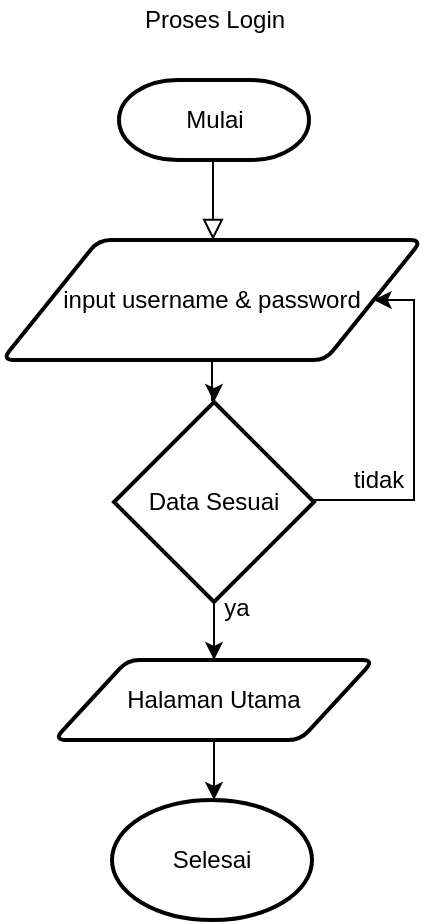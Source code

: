 <mxfile version="14.6.1" type="github" pages="3">
  <diagram id="C5RBs43oDa-KdzZeNtuy" name="Page-1">
    <mxGraphModel dx="1036" dy="494" grid="1" gridSize="10" guides="1" tooltips="1" connect="1" arrows="1" fold="1" page="1" pageScale="1" pageWidth="827" pageHeight="1169" math="0" shadow="0">
      <root>
        <mxCell id="WIyWlLk6GJQsqaUBKTNV-0" />
        <mxCell id="WIyWlLk6GJQsqaUBKTNV-1" parent="WIyWlLk6GJQsqaUBKTNV-0" />
        <mxCell id="WIyWlLk6GJQsqaUBKTNV-2" value="" style="rounded=0;html=1;jettySize=auto;orthogonalLoop=1;fontSize=11;endArrow=block;endFill=0;endSize=8;strokeWidth=1;shadow=0;labelBackgroundColor=none;edgeStyle=orthogonalEdgeStyle;" parent="WIyWlLk6GJQsqaUBKTNV-1" edge="1">
          <mxGeometry relative="1" as="geometry">
            <mxPoint x="414.5" y="490" as="sourcePoint" />
            <mxPoint x="414.5" y="540" as="targetPoint" />
          </mxGeometry>
        </mxCell>
        <mxCell id="kH0uhTFkPGg_6vWZ8xaH-0" value="Mulai" style="strokeWidth=2;html=1;shape=mxgraph.flowchart.terminator;whiteSpace=wrap;" parent="WIyWlLk6GJQsqaUBKTNV-1" vertex="1">
          <mxGeometry x="367.5" y="460" width="95" height="40" as="geometry" />
        </mxCell>
        <mxCell id="kH0uhTFkPGg_6vWZ8xaH-3" style="edgeStyle=orthogonalEdgeStyle;rounded=0;orthogonalLoop=1;jettySize=auto;html=1;entryX=0.5;entryY=0;entryDx=0;entryDy=0;entryPerimeter=0;" parent="WIyWlLk6GJQsqaUBKTNV-1" source="kH0uhTFkPGg_6vWZ8xaH-1" target="kH0uhTFkPGg_6vWZ8xaH-2" edge="1">
          <mxGeometry relative="1" as="geometry" />
        </mxCell>
        <mxCell id="kH0uhTFkPGg_6vWZ8xaH-1" value="input username &amp;amp; password" style="shape=parallelogram;html=1;strokeWidth=2;perimeter=parallelogramPerimeter;whiteSpace=wrap;rounded=1;arcSize=12;size=0.23;" parent="WIyWlLk6GJQsqaUBKTNV-1" vertex="1">
          <mxGeometry x="309" y="540" width="210" height="60" as="geometry" />
        </mxCell>
        <mxCell id="kH0uhTFkPGg_6vWZ8xaH-5" style="edgeStyle=orthogonalEdgeStyle;rounded=0;orthogonalLoop=1;jettySize=auto;html=1;entryX=0.5;entryY=0;entryDx=0;entryDy=0;" parent="WIyWlLk6GJQsqaUBKTNV-1" source="kH0uhTFkPGg_6vWZ8xaH-2" edge="1">
          <mxGeometry relative="1" as="geometry">
            <mxPoint x="415" y="750" as="targetPoint" />
          </mxGeometry>
        </mxCell>
        <mxCell id="kH0uhTFkPGg_6vWZ8xaH-8" style="edgeStyle=orthogonalEdgeStyle;rounded=0;orthogonalLoop=1;jettySize=auto;html=1;entryX=1;entryY=0.5;entryDx=0;entryDy=0;exitX=1;exitY=0.5;exitDx=0;exitDy=0;exitPerimeter=0;" parent="WIyWlLk6GJQsqaUBKTNV-1" source="kH0uhTFkPGg_6vWZ8xaH-2" target="kH0uhTFkPGg_6vWZ8xaH-1" edge="1">
          <mxGeometry relative="1" as="geometry">
            <mxPoint x="515" y="670" as="targetPoint" />
            <mxPoint x="485" y="670" as="sourcePoint" />
            <Array as="points">
              <mxPoint x="515" y="670" />
              <mxPoint x="515" y="570" />
            </Array>
          </mxGeometry>
        </mxCell>
        <mxCell id="kH0uhTFkPGg_6vWZ8xaH-2" value="Data Sesuai" style="strokeWidth=2;html=1;shape=mxgraph.flowchart.decision;whiteSpace=wrap;" parent="WIyWlLk6GJQsqaUBKTNV-1" vertex="1">
          <mxGeometry x="365" y="621" width="100" height="100" as="geometry" />
        </mxCell>
        <mxCell id="lv5Pi2m1R0ifCSYbDrVG-20" style="edgeStyle=orthogonalEdgeStyle;rounded=0;orthogonalLoop=1;jettySize=auto;html=1;entryX=0.5;entryY=0;entryDx=0;entryDy=0;entryPerimeter=0;" edge="1" parent="WIyWlLk6GJQsqaUBKTNV-1">
          <mxGeometry relative="1" as="geometry">
            <mxPoint x="416" y="790" as="sourcePoint" />
            <mxPoint x="415" y="820" as="targetPoint" />
          </mxGeometry>
        </mxCell>
        <mxCell id="kH0uhTFkPGg_6vWZ8xaH-6" value="Halaman Utama" style="shape=parallelogram;html=1;strokeWidth=2;perimeter=parallelogramPerimeter;whiteSpace=wrap;rounded=1;arcSize=12;size=0.23;" parent="WIyWlLk6GJQsqaUBKTNV-1" vertex="1">
          <mxGeometry x="335" y="750" width="160" height="40" as="geometry" />
        </mxCell>
        <mxCell id="y3WSXtTFB75A_QcWw-yF-25" value="Proses Login" style="text;html=1;align=center;verticalAlign=middle;resizable=0;points=[];autosize=1;" parent="WIyWlLk6GJQsqaUBKTNV-1" vertex="1">
          <mxGeometry x="370" y="420" width="90" height="20" as="geometry" />
        </mxCell>
        <mxCell id="lv5Pi2m1R0ifCSYbDrVG-1" value="ya" style="text;html=1;align=center;verticalAlign=middle;resizable=0;points=[];autosize=1;strokeColor=none;" vertex="1" parent="WIyWlLk6GJQsqaUBKTNV-1">
          <mxGeometry x="411" y="714" width="30" height="20" as="geometry" />
        </mxCell>
        <mxCell id="lv5Pi2m1R0ifCSYbDrVG-2" value="tidak" style="text;html=1;align=center;verticalAlign=middle;resizable=0;points=[];autosize=1;strokeColor=none;" vertex="1" parent="WIyWlLk6GJQsqaUBKTNV-1">
          <mxGeometry x="477" y="650" width="40" height="20" as="geometry" />
        </mxCell>
        <mxCell id="lv5Pi2m1R0ifCSYbDrVG-19" value="Selesai" style="strokeWidth=2;html=1;shape=mxgraph.flowchart.start_1;whiteSpace=wrap;" vertex="1" parent="WIyWlLk6GJQsqaUBKTNV-1">
          <mxGeometry x="364" y="820" width="100" height="60" as="geometry" />
        </mxCell>
      </root>
    </mxGraphModel>
  </diagram>
  <diagram id="mwDaErK2npbF9_Vb0VjA" name="Page-2">
    <mxGraphModel dx="1036" dy="494" grid="1" gridSize="10" guides="1" tooltips="1" connect="1" arrows="1" fold="1" page="1" pageScale="1" pageWidth="850" pageHeight="1100" math="0" shadow="0">
      <root>
        <mxCell id="gA2YMqBkGt5pAWPTZBol-0" />
        <mxCell id="gA2YMqBkGt5pAWPTZBol-1" parent="gA2YMqBkGt5pAWPTZBol-0" />
        <mxCell id="rCqfOIDHWocqYt-LwPuC-0" style="edgeStyle=orthogonalEdgeStyle;rounded=0;orthogonalLoop=1;jettySize=auto;html=1;entryX=0.5;entryY=0;entryDx=0;entryDy=0;entryPerimeter=0;" edge="1" parent="gA2YMqBkGt5pAWPTZBol-1" source="rCqfOIDHWocqYt-LwPuC-1">
          <mxGeometry relative="1" as="geometry">
            <mxPoint x="399" y="288" as="targetPoint" />
          </mxGeometry>
        </mxCell>
        <mxCell id="rCqfOIDHWocqYt-LwPuC-1" value="Pilih Mapel" style="shape=parallelogram;html=1;strokeWidth=2;perimeter=parallelogramPerimeter;whiteSpace=wrap;rounded=1;arcSize=12;size=0.23;" vertex="1" parent="gA2YMqBkGt5pAWPTZBol-1">
          <mxGeometry x="314" y="218" width="170" height="40" as="geometry" />
        </mxCell>
        <mxCell id="rCqfOIDHWocqYt-LwPuC-2" style="edgeStyle=orthogonalEdgeStyle;rounded=0;orthogonalLoop=1;jettySize=auto;html=1;entryX=0.5;entryY=0;entryDx=0;entryDy=0;" edge="1" parent="gA2YMqBkGt5pAWPTZBol-1" target="rCqfOIDHWocqYt-LwPuC-4">
          <mxGeometry relative="1" as="geometry">
            <mxPoint x="399" y="330" as="sourcePoint" />
          </mxGeometry>
        </mxCell>
        <mxCell id="rCqfOIDHWocqYt-LwPuC-3" style="edgeStyle=orthogonalEdgeStyle;rounded=0;orthogonalLoop=1;jettySize=auto;html=1;" edge="1" parent="gA2YMqBkGt5pAWPTZBol-1" source="rCqfOIDHWocqYt-LwPuC-4" target="rCqfOIDHWocqYt-LwPuC-7">
          <mxGeometry relative="1" as="geometry" />
        </mxCell>
        <mxCell id="rCqfOIDHWocqYt-LwPuC-4" value="Input Berita Acara" style="shape=parallelogram;html=1;strokeWidth=2;perimeter=parallelogramPerimeter;whiteSpace=wrap;rounded=1;arcSize=12;size=0.23;" vertex="1" parent="gA2YMqBkGt5pAWPTZBol-1">
          <mxGeometry x="304" y="358" width="190" height="40" as="geometry" />
        </mxCell>
        <mxCell id="rCqfOIDHWocqYt-LwPuC-5" style="edgeStyle=orthogonalEdgeStyle;rounded=0;orthogonalLoop=1;jettySize=auto;html=1;exitX=1;exitY=0.5;exitDx=0;exitDy=0;exitPerimeter=0;" edge="1" parent="gA2YMqBkGt5pAWPTZBol-1" source="rCqfOIDHWocqYt-LwPuC-7" target="rCqfOIDHWocqYt-LwPuC-4">
          <mxGeometry relative="1" as="geometry">
            <mxPoint x="503.15" y="378" as="targetPoint" />
            <Array as="points">
              <mxPoint x="496" y="484" />
              <mxPoint x="496" y="378" />
            </Array>
            <mxPoint x="454" y="484" as="sourcePoint" />
          </mxGeometry>
        </mxCell>
        <mxCell id="rCqfOIDHWocqYt-LwPuC-6" style="edgeStyle=orthogonalEdgeStyle;rounded=0;orthogonalLoop=1;jettySize=auto;html=1;entryX=0.5;entryY=0;entryDx=0;entryDy=0;" edge="1" parent="gA2YMqBkGt5pAWPTZBol-1" source="rCqfOIDHWocqYt-LwPuC-7" target="rCqfOIDHWocqYt-LwPuC-21">
          <mxGeometry relative="1" as="geometry" />
        </mxCell>
        <mxCell id="rCqfOIDHWocqYt-LwPuC-7" value="Sesuai" style="strokeWidth=2;html=1;shape=mxgraph.flowchart.decision;whiteSpace=wrap;" vertex="1" parent="gA2YMqBkGt5pAWPTZBol-1">
          <mxGeometry x="349" y="434" width="100" height="100" as="geometry" />
        </mxCell>
        <mxCell id="rCqfOIDHWocqYt-LwPuC-8" value="tidak" style="text;html=1;align=center;verticalAlign=middle;resizable=0;points=[];autosize=1;" vertex="1" parent="gA2YMqBkGt5pAWPTZBol-1">
          <mxGeometry x="458" y="464" width="40" height="20" as="geometry" />
        </mxCell>
        <mxCell id="rCqfOIDHWocqYt-LwPuC-9" style="edgeStyle=orthogonalEdgeStyle;rounded=0;orthogonalLoop=1;jettySize=auto;html=1;entryX=0.5;entryY=0;entryDx=0;entryDy=0;entryPerimeter=0;" edge="1" parent="gA2YMqBkGt5pAWPTZBol-1" source="rCqfOIDHWocqYt-LwPuC-10" target="rCqfOIDHWocqYt-LwPuC-14">
          <mxGeometry relative="1" as="geometry" />
        </mxCell>
        <mxCell id="rCqfOIDHWocqYt-LwPuC-10" value="Input Absensi" style="shape=parallelogram;html=1;strokeWidth=2;perimeter=parallelogramPerimeter;whiteSpace=wrap;rounded=1;arcSize=12;size=0.23;" vertex="1" parent="gA2YMqBkGt5pAWPTZBol-1">
          <mxGeometry x="304" y="640" width="190" height="38" as="geometry" />
        </mxCell>
        <mxCell id="rCqfOIDHWocqYt-LwPuC-11" value="ya" style="text;html=1;align=center;verticalAlign=middle;resizable=0;points=[];autosize=1;" vertex="1" parent="gA2YMqBkGt5pAWPTZBol-1">
          <mxGeometry x="395" y="532" width="30" height="20" as="geometry" />
        </mxCell>
        <mxCell id="rCqfOIDHWocqYt-LwPuC-12" style="edgeStyle=orthogonalEdgeStyle;rounded=0;orthogonalLoop=1;jettySize=auto;html=1;" edge="1" parent="gA2YMqBkGt5pAWPTZBol-1">
          <mxGeometry relative="1" as="geometry">
            <mxPoint x="474" y="658" as="targetPoint" />
            <mxPoint x="445" y="758" as="sourcePoint" />
            <Array as="points">
              <mxPoint x="495" y="758" />
              <mxPoint x="495" y="658" />
            </Array>
          </mxGeometry>
        </mxCell>
        <mxCell id="rCqfOIDHWocqYt-LwPuC-13" style="edgeStyle=orthogonalEdgeStyle;rounded=0;orthogonalLoop=1;jettySize=auto;html=1;entryX=0.5;entryY=0;entryDx=0;entryDy=0;entryPerimeter=0;" edge="1" parent="gA2YMqBkGt5pAWPTZBol-1" source="rCqfOIDHWocqYt-LwPuC-14">
          <mxGeometry relative="1" as="geometry">
            <mxPoint x="399" y="838" as="targetPoint" />
          </mxGeometry>
        </mxCell>
        <mxCell id="rCqfOIDHWocqYt-LwPuC-14" value="Sesuai" style="strokeWidth=2;html=1;shape=mxgraph.flowchart.decision;whiteSpace=wrap;" vertex="1" parent="gA2YMqBkGt5pAWPTZBol-1">
          <mxGeometry x="349" y="708" width="100" height="100" as="geometry" />
        </mxCell>
        <mxCell id="rCqfOIDHWocqYt-LwPuC-15" value="tidak" style="text;html=1;align=center;verticalAlign=middle;resizable=0;points=[];autosize=1;" vertex="1" parent="gA2YMqBkGt5pAWPTZBol-1">
          <mxGeometry x="459" y="738" width="40" height="20" as="geometry" />
        </mxCell>
        <mxCell id="rCqfOIDHWocqYt-LwPuC-16" value="Proses Absensi" style="text;html=1;align=center;verticalAlign=middle;resizable=0;points=[];autosize=1;" vertex="1" parent="gA2YMqBkGt5pAWPTZBol-1">
          <mxGeometry x="348" y="105" width="100" height="20" as="geometry" />
        </mxCell>
        <mxCell id="rCqfOIDHWocqYt-LwPuC-17" style="edgeStyle=orthogonalEdgeStyle;rounded=0;orthogonalLoop=1;jettySize=auto;html=1;entryX=0.5;entryY=0;entryDx=0;entryDy=0;entryPerimeter=0;" edge="1" parent="gA2YMqBkGt5pAWPTZBol-1" source="rCqfOIDHWocqYt-LwPuC-18" target="rCqfOIDHWocqYt-LwPuC-24">
          <mxGeometry relative="1" as="geometry" />
        </mxCell>
        <mxCell id="rCqfOIDHWocqYt-LwPuC-18" value="&lt;span&gt;Tampilan Data Absensi&amp;nbsp;&lt;/span&gt;" style="shape=parallelogram;html=1;strokeWidth=2;perimeter=parallelogramPerimeter;whiteSpace=wrap;rounded=1;arcSize=12;size=0.23;" vertex="1" parent="gA2YMqBkGt5pAWPTZBol-1">
          <mxGeometry x="299" y="840" width="201" height="43" as="geometry" />
        </mxCell>
        <mxCell id="rCqfOIDHWocqYt-LwPuC-19" value="List Berita Acara" style="shape=parallelogram;html=1;strokeWidth=2;perimeter=parallelogramPerimeter;whiteSpace=wrap;rounded=1;arcSize=12;size=0.23;" vertex="1" parent="gA2YMqBkGt5pAWPTZBol-1">
          <mxGeometry x="305" y="289" width="190" height="40" as="geometry" />
        </mxCell>
        <mxCell id="rCqfOIDHWocqYt-LwPuC-20" style="edgeStyle=orthogonalEdgeStyle;rounded=0;orthogonalLoop=1;jettySize=auto;html=1;entryX=0.5;entryY=0;entryDx=0;entryDy=0;" edge="1" parent="gA2YMqBkGt5pAWPTZBol-1" source="rCqfOIDHWocqYt-LwPuC-21" target="rCqfOIDHWocqYt-LwPuC-10">
          <mxGeometry relative="1" as="geometry" />
        </mxCell>
        <mxCell id="rCqfOIDHWocqYt-LwPuC-21" value="Tabel Berita Acara" style="shape=parallelogram;html=1;strokeWidth=2;perimeter=parallelogramPerimeter;whiteSpace=wrap;rounded=1;arcSize=12;size=0.23;" vertex="1" parent="gA2YMqBkGt5pAWPTZBol-1">
          <mxGeometry x="304" y="573" width="190" height="38" as="geometry" />
        </mxCell>
        <mxCell id="rCqfOIDHWocqYt-LwPuC-22" style="edgeStyle=orthogonalEdgeStyle;rounded=0;orthogonalLoop=1;jettySize=auto;html=1;entryX=0.5;entryY=0;entryDx=0;entryDy=0;" edge="1" parent="gA2YMqBkGt5pAWPTZBol-1" source="rCqfOIDHWocqYt-LwPuC-23" target="rCqfOIDHWocqYt-LwPuC-1">
          <mxGeometry relative="1" as="geometry" />
        </mxCell>
        <mxCell id="rCqfOIDHWocqYt-LwPuC-23" value="Mulai" style="strokeWidth=2;html=1;shape=mxgraph.flowchart.terminator;whiteSpace=wrap;" vertex="1" parent="gA2YMqBkGt5pAWPTZBol-1">
          <mxGeometry x="351.5" y="140" width="95" height="40" as="geometry" />
        </mxCell>
        <mxCell id="rCqfOIDHWocqYt-LwPuC-24" value="Selesai" style="strokeWidth=2;html=1;shape=mxgraph.flowchart.start_1;whiteSpace=wrap;" vertex="1" parent="gA2YMqBkGt5pAWPTZBol-1">
          <mxGeometry x="350" y="906" width="100" height="60" as="geometry" />
        </mxCell>
      </root>
    </mxGraphModel>
  </diagram>
  <diagram id="aYXcJ9SU1tBR6V9A5LJ9" name="Page-3">
    <mxGraphModel dx="1036" dy="494" grid="1" gridSize="10" guides="1" tooltips="1" connect="1" arrows="1" fold="1" page="1" pageScale="1" pageWidth="850" pageHeight="1100" math="0" shadow="0">
      <root>
        <mxCell id="P1Ro8kQ-QXRozMJsx8nJ-0" />
        <mxCell id="P1Ro8kQ-QXRozMJsx8nJ-1" parent="P1Ro8kQ-QXRozMJsx8nJ-0" />
        <mxCell id="oXXQrEpLX-andYX5Un4y-0" style="edgeStyle=orthogonalEdgeStyle;rounded=0;orthogonalLoop=1;jettySize=auto;html=1;" edge="1" parent="P1Ro8kQ-QXRozMJsx8nJ-1" source="oXXQrEpLX-andYX5Un4y-1">
          <mxGeometry relative="1" as="geometry">
            <mxPoint x="422.5" y="499" as="targetPoint" />
          </mxGeometry>
        </mxCell>
        <mxCell id="oXXQrEpLX-andYX5Un4y-1" value="Data List Acara" style="shape=parallelogram;html=1;strokeWidth=2;perimeter=parallelogramPerimeter;whiteSpace=wrap;rounded=1;arcSize=12;size=0.23;" vertex="1" parent="P1Ro8kQ-QXRozMJsx8nJ-1">
          <mxGeometry x="337.5" y="428" width="170" height="40" as="geometry" />
        </mxCell>
        <mxCell id="oXXQrEpLX-andYX5Un4y-2" value="ya" style="text;html=1;align=center;verticalAlign=middle;resizable=0;points=[];autosize=1;" vertex="1" parent="P1Ro8kQ-QXRozMJsx8nJ-1">
          <mxGeometry x="417.5" y="668" width="30" height="20" as="geometry" />
        </mxCell>
        <mxCell id="oXXQrEpLX-andYX5Un4y-3" style="edgeStyle=orthogonalEdgeStyle;rounded=0;orthogonalLoop=1;jettySize=auto;html=1;entryX=0.5;entryY=0;entryDx=0;entryDy=0;entryPerimeter=0;" edge="1" parent="P1Ro8kQ-QXRozMJsx8nJ-1" source="oXXQrEpLX-andYX5Un4y-4" target="oXXQrEpLX-andYX5Un4y-7">
          <mxGeometry relative="1" as="geometry" />
        </mxCell>
        <mxCell id="oXXQrEpLX-andYX5Un4y-4" value="Pilih list Acara" style="shape=parallelogram;html=1;strokeWidth=2;perimeter=parallelogramPerimeter;whiteSpace=wrap;rounded=1;arcSize=12;size=0.23;" vertex="1" parent="P1Ro8kQ-QXRozMJsx8nJ-1">
          <mxGeometry x="337.5" y="501" width="170" height="37" as="geometry" />
        </mxCell>
        <mxCell id="oXXQrEpLX-andYX5Un4y-5" style="edgeStyle=orthogonalEdgeStyle;rounded=0;orthogonalLoop=1;jettySize=auto;html=1;entryX=0.5;entryY=0;entryDx=0;entryDy=0;entryPerimeter=0;" edge="1" parent="P1Ro8kQ-QXRozMJsx8nJ-1" source="oXXQrEpLX-andYX5Un4y-7">
          <mxGeometry relative="1" as="geometry">
            <mxPoint x="422.5" y="709" as="targetPoint" />
          </mxGeometry>
        </mxCell>
        <mxCell id="oXXQrEpLX-andYX5Un4y-6" style="edgeStyle=orthogonalEdgeStyle;rounded=0;orthogonalLoop=1;jettySize=auto;html=1;" edge="1" parent="P1Ro8kQ-QXRozMJsx8nJ-1" source="oXXQrEpLX-andYX5Un4y-7" target="oXXQrEpLX-andYX5Un4y-4">
          <mxGeometry relative="1" as="geometry">
            <mxPoint x="547.5" y="518" as="targetPoint" />
            <Array as="points">
              <mxPoint x="527.5" y="618" />
              <mxPoint x="527.5" y="518" />
            </Array>
          </mxGeometry>
        </mxCell>
        <mxCell id="oXXQrEpLX-andYX5Un4y-7" value="Sesuai" style="strokeWidth=2;html=1;shape=mxgraph.flowchart.decision;whiteSpace=wrap;" vertex="1" parent="P1Ro8kQ-QXRozMJsx8nJ-1">
          <mxGeometry x="372.5" y="568" width="100" height="100" as="geometry" />
        </mxCell>
        <mxCell id="oXXQrEpLX-andYX5Un4y-8" value="tidak" style="text;html=1;align=center;verticalAlign=middle;resizable=0;points=[];autosize=1;" vertex="1" parent="P1Ro8kQ-QXRozMJsx8nJ-1">
          <mxGeometry x="479.5" y="598" width="40" height="20" as="geometry" />
        </mxCell>
        <mxCell id="oXXQrEpLX-andYX5Un4y-9" value="Proses Lihat Data" style="text;html=1;align=center;verticalAlign=middle;resizable=0;points=[];autosize=1;" vertex="1" parent="P1Ro8kQ-QXRozMJsx8nJ-1">
          <mxGeometry x="368.5" y="250" width="110" height="20" as="geometry" />
        </mxCell>
        <mxCell id="oXXQrEpLX-andYX5Un4y-10" style="edgeStyle=orthogonalEdgeStyle;rounded=0;orthogonalLoop=1;jettySize=auto;html=1;entryX=0.5;entryY=0;entryDx=0;entryDy=0;entryPerimeter=0;" edge="1" parent="P1Ro8kQ-QXRozMJsx8nJ-1" source="oXXQrEpLX-andYX5Un4y-11" target="oXXQrEpLX-andYX5Un4y-16">
          <mxGeometry relative="1" as="geometry" />
        </mxCell>
        <mxCell id="oXXQrEpLX-andYX5Un4y-11" value="&lt;span&gt;Tampilan Data Absensi&amp;nbsp;&lt;/span&gt;" style="shape=parallelogram;html=1;strokeWidth=2;perimeter=parallelogramPerimeter;whiteSpace=wrap;rounded=1;arcSize=12;size=0.23;" vertex="1" parent="P1Ro8kQ-QXRozMJsx8nJ-1">
          <mxGeometry x="322" y="709" width="201" height="40" as="geometry" />
        </mxCell>
        <mxCell id="oXXQrEpLX-andYX5Un4y-12" style="edgeStyle=orthogonalEdgeStyle;rounded=0;orthogonalLoop=1;jettySize=auto;html=1;entryX=0.5;entryY=0;entryDx=0;entryDy=0;" edge="1" parent="P1Ro8kQ-QXRozMJsx8nJ-1" source="oXXQrEpLX-andYX5Un4y-13" target="oXXQrEpLX-andYX5Un4y-1">
          <mxGeometry relative="1" as="geometry" />
        </mxCell>
        <mxCell id="oXXQrEpLX-andYX5Un4y-13" value="Pilih Matkul" style="shape=parallelogram;html=1;strokeWidth=2;perimeter=parallelogramPerimeter;whiteSpace=wrap;rounded=1;arcSize=12;size=0.23;" vertex="1" parent="P1Ro8kQ-QXRozMJsx8nJ-1">
          <mxGeometry x="337.5" y="352" width="170" height="40" as="geometry" />
        </mxCell>
        <mxCell id="oXXQrEpLX-andYX5Un4y-14" style="edgeStyle=orthogonalEdgeStyle;rounded=0;orthogonalLoop=1;jettySize=auto;html=1;" edge="1" parent="P1Ro8kQ-QXRozMJsx8nJ-1">
          <mxGeometry relative="1" as="geometry">
            <mxPoint x="423" y="320" as="sourcePoint" />
            <mxPoint x="421.5" y="352" as="targetPoint" />
          </mxGeometry>
        </mxCell>
        <mxCell id="oXXQrEpLX-andYX5Un4y-15" value="Mulai" style="strokeWidth=2;html=1;shape=mxgraph.flowchart.terminator;whiteSpace=wrap;" vertex="1" parent="P1Ro8kQ-QXRozMJsx8nJ-1">
          <mxGeometry x="376.5" y="280" width="95" height="40" as="geometry" />
        </mxCell>
        <mxCell id="oXXQrEpLX-andYX5Un4y-16" value="Selesai" style="strokeWidth=2;html=1;shape=mxgraph.flowchart.start_1;whiteSpace=wrap;" vertex="1" parent="P1Ro8kQ-QXRozMJsx8nJ-1">
          <mxGeometry x="372.5" y="779" width="100" height="60" as="geometry" />
        </mxCell>
      </root>
    </mxGraphModel>
  </diagram>
</mxfile>
